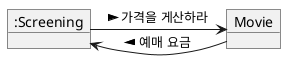 @startuml
object ":Screening" as s
object "Movie" as m 

s -right-> m :  가격을 게산하라 >
m -left-> s :  예매 요금  >

@enduml
